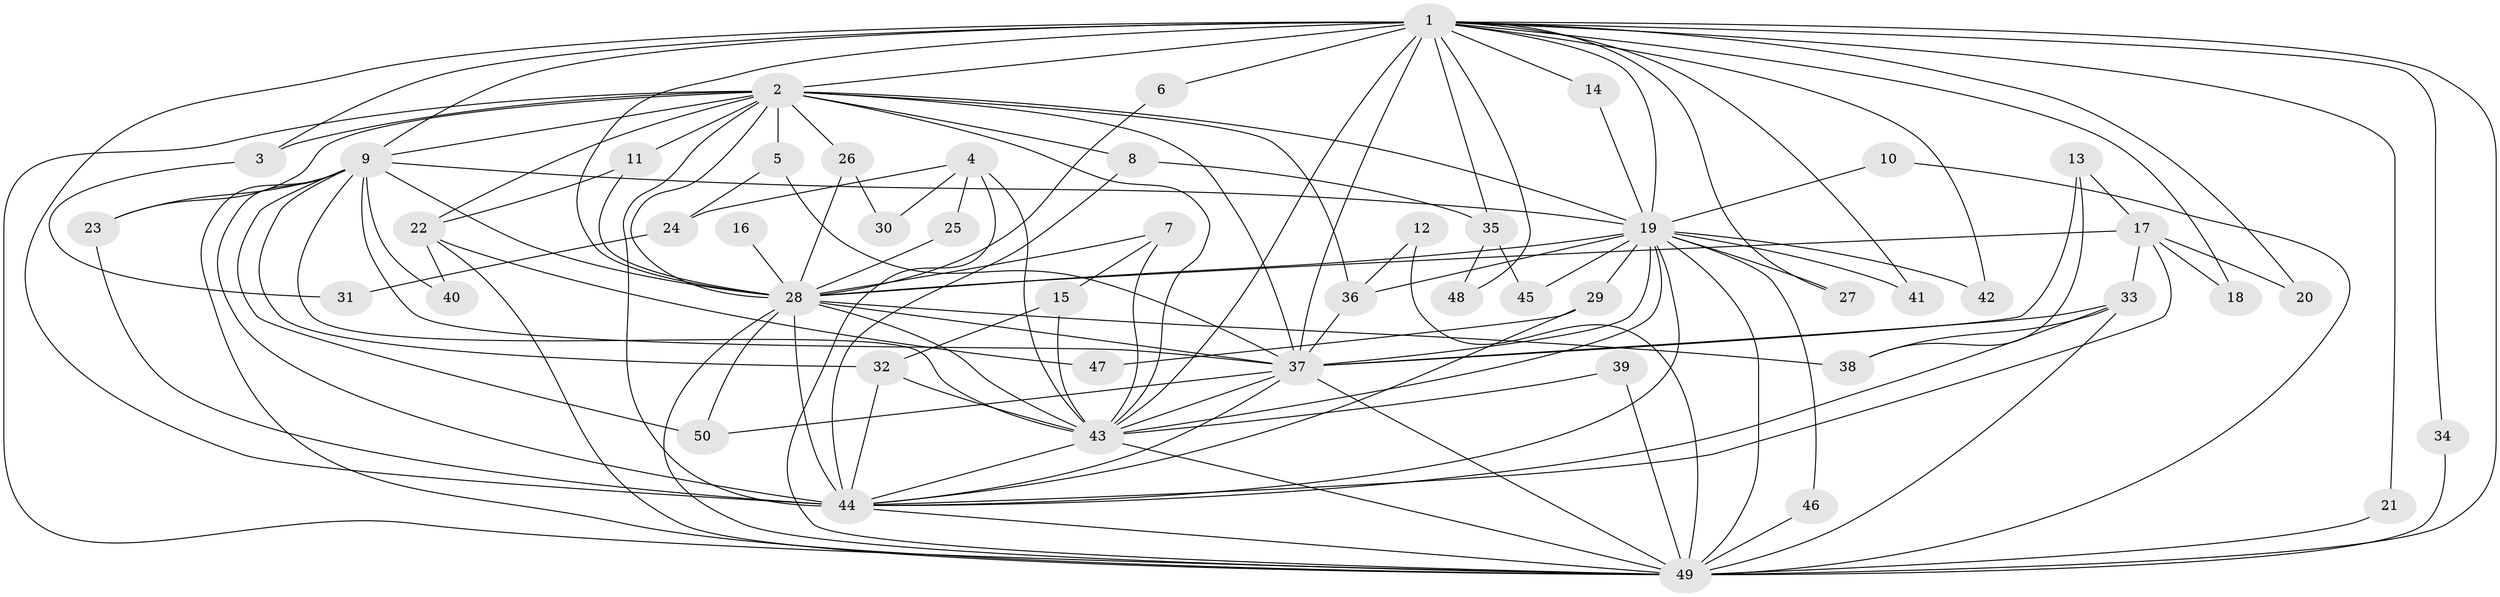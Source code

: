 // original degree distribution, {14: 0.02857142857142857, 20: 0.02857142857142857, 15: 0.014285714285714285, 19: 0.02857142857142857, 16: 0.02857142857142857, 22: 0.014285714285714285, 6: 0.02857142857142857, 3: 0.21428571428571427, 4: 0.04285714285714286, 2: 0.5428571428571428, 5: 0.02857142857142857}
// Generated by graph-tools (version 1.1) at 2025/36/03/04/25 23:36:17]
// undirected, 50 vertices, 126 edges
graph export_dot {
  node [color=gray90,style=filled];
  1;
  2;
  3;
  4;
  5;
  6;
  7;
  8;
  9;
  10;
  11;
  12;
  13;
  14;
  15;
  16;
  17;
  18;
  19;
  20;
  21;
  22;
  23;
  24;
  25;
  26;
  27;
  28;
  29;
  30;
  31;
  32;
  33;
  34;
  35;
  36;
  37;
  38;
  39;
  40;
  41;
  42;
  43;
  44;
  45;
  46;
  47;
  48;
  49;
  50;
  1 -- 2 [weight=2.0];
  1 -- 3 [weight=1.0];
  1 -- 6 [weight=1.0];
  1 -- 9 [weight=2.0];
  1 -- 14 [weight=1.0];
  1 -- 18 [weight=1.0];
  1 -- 19 [weight=2.0];
  1 -- 20 [weight=2.0];
  1 -- 21 [weight=1.0];
  1 -- 27 [weight=1.0];
  1 -- 28 [weight=2.0];
  1 -- 34 [weight=1.0];
  1 -- 35 [weight=2.0];
  1 -- 37 [weight=3.0];
  1 -- 41 [weight=1.0];
  1 -- 42 [weight=1.0];
  1 -- 43 [weight=2.0];
  1 -- 44 [weight=3.0];
  1 -- 48 [weight=1.0];
  1 -- 49 [weight=2.0];
  2 -- 3 [weight=1.0];
  2 -- 5 [weight=1.0];
  2 -- 8 [weight=1.0];
  2 -- 9 [weight=2.0];
  2 -- 11 [weight=1.0];
  2 -- 19 [weight=2.0];
  2 -- 22 [weight=1.0];
  2 -- 23 [weight=1.0];
  2 -- 26 [weight=1.0];
  2 -- 28 [weight=1.0];
  2 -- 36 [weight=1.0];
  2 -- 37 [weight=1.0];
  2 -- 43 [weight=1.0];
  2 -- 44 [weight=1.0];
  2 -- 49 [weight=1.0];
  3 -- 31 [weight=1.0];
  4 -- 24 [weight=1.0];
  4 -- 25 [weight=1.0];
  4 -- 30 [weight=1.0];
  4 -- 43 [weight=2.0];
  4 -- 49 [weight=1.0];
  5 -- 24 [weight=1.0];
  5 -- 37 [weight=1.0];
  6 -- 28 [weight=1.0];
  7 -- 15 [weight=1.0];
  7 -- 28 [weight=1.0];
  7 -- 43 [weight=1.0];
  8 -- 35 [weight=1.0];
  8 -- 44 [weight=1.0];
  9 -- 19 [weight=1.0];
  9 -- 23 [weight=1.0];
  9 -- 28 [weight=1.0];
  9 -- 32 [weight=1.0];
  9 -- 37 [weight=1.0];
  9 -- 40 [weight=1.0];
  9 -- 43 [weight=1.0];
  9 -- 44 [weight=1.0];
  9 -- 49 [weight=1.0];
  9 -- 50 [weight=1.0];
  10 -- 19 [weight=1.0];
  10 -- 49 [weight=1.0];
  11 -- 22 [weight=1.0];
  11 -- 28 [weight=1.0];
  12 -- 36 [weight=1.0];
  12 -- 49 [weight=1.0];
  13 -- 17 [weight=1.0];
  13 -- 37 [weight=1.0];
  13 -- 38 [weight=1.0];
  14 -- 19 [weight=1.0];
  15 -- 32 [weight=1.0];
  15 -- 43 [weight=1.0];
  16 -- 28 [weight=1.0];
  17 -- 18 [weight=1.0];
  17 -- 20 [weight=1.0];
  17 -- 28 [weight=1.0];
  17 -- 33 [weight=1.0];
  17 -- 44 [weight=1.0];
  19 -- 27 [weight=1.0];
  19 -- 28 [weight=2.0];
  19 -- 29 [weight=1.0];
  19 -- 36 [weight=1.0];
  19 -- 37 [weight=1.0];
  19 -- 41 [weight=1.0];
  19 -- 42 [weight=1.0];
  19 -- 43 [weight=1.0];
  19 -- 44 [weight=1.0];
  19 -- 45 [weight=1.0];
  19 -- 46 [weight=1.0];
  19 -- 49 [weight=1.0];
  21 -- 49 [weight=1.0];
  22 -- 40 [weight=1.0];
  22 -- 47 [weight=1.0];
  22 -- 49 [weight=1.0];
  23 -- 44 [weight=1.0];
  24 -- 31 [weight=1.0];
  25 -- 28 [weight=1.0];
  26 -- 28 [weight=1.0];
  26 -- 30 [weight=1.0];
  28 -- 37 [weight=1.0];
  28 -- 38 [weight=1.0];
  28 -- 43 [weight=2.0];
  28 -- 44 [weight=1.0];
  28 -- 49 [weight=2.0];
  28 -- 50 [weight=1.0];
  29 -- 44 [weight=1.0];
  29 -- 47 [weight=1.0];
  32 -- 43 [weight=1.0];
  32 -- 44 [weight=1.0];
  33 -- 37 [weight=1.0];
  33 -- 38 [weight=1.0];
  33 -- 44 [weight=1.0];
  33 -- 49 [weight=1.0];
  34 -- 49 [weight=1.0];
  35 -- 45 [weight=1.0];
  35 -- 48 [weight=1.0];
  36 -- 37 [weight=1.0];
  37 -- 43 [weight=1.0];
  37 -- 44 [weight=1.0];
  37 -- 49 [weight=1.0];
  37 -- 50 [weight=1.0];
  39 -- 43 [weight=1.0];
  39 -- 49 [weight=1.0];
  43 -- 44 [weight=1.0];
  43 -- 49 [weight=1.0];
  44 -- 49 [weight=1.0];
  46 -- 49 [weight=1.0];
}
